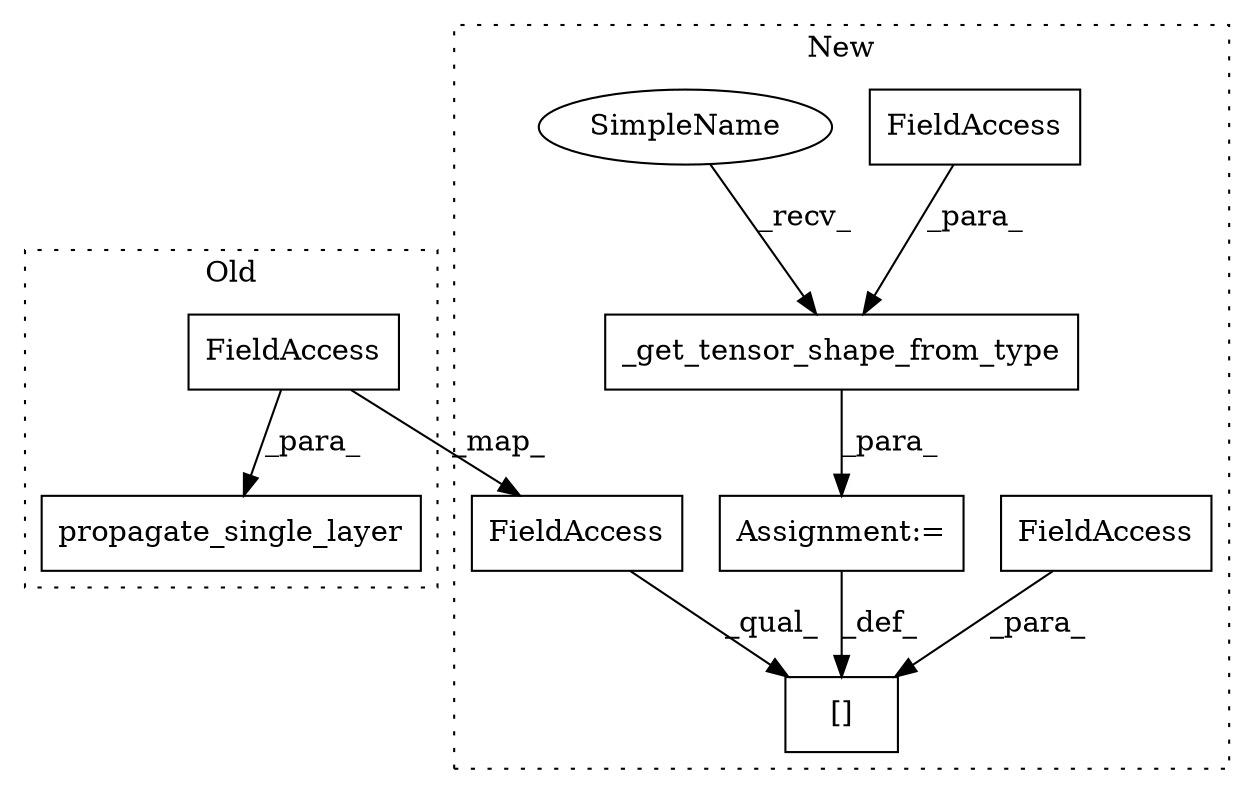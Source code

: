 digraph G {
subgraph cluster0 {
1 [label="propagate_single_layer" a="32" s="34042,34089" l="23,1" shape="box"];
8 [label="FieldAccess" a="22" s="34071" l="18" shape="box"];
label = "Old";
style="dotted";
}
subgraph cluster1 {
2 [label="_get_tensor_shape_from_type" a="32" s="46061,46102" l="28,1" shape="box"];
3 [label="[]" a="2" s="46026,46054" l="19,1" shape="box"];
4 [label="FieldAccess" a="22" s="46045" l="9" shape="box"];
5 [label="FieldAccess" a="22" s="46089" l="13" shape="box"];
6 [label="Assignment:=" a="7" s="46055" l="1" shape="box"];
7 [label="FieldAccess" a="22" s="46026" l="18" shape="box"];
9 [label="SimpleName" a="42" s="46056" l="4" shape="ellipse"];
label = "New";
style="dotted";
}
2 -> 6 [label="_para_"];
4 -> 3 [label="_para_"];
5 -> 2 [label="_para_"];
6 -> 3 [label="_def_"];
7 -> 3 [label="_qual_"];
8 -> 7 [label="_map_"];
8 -> 1 [label="_para_"];
9 -> 2 [label="_recv_"];
}